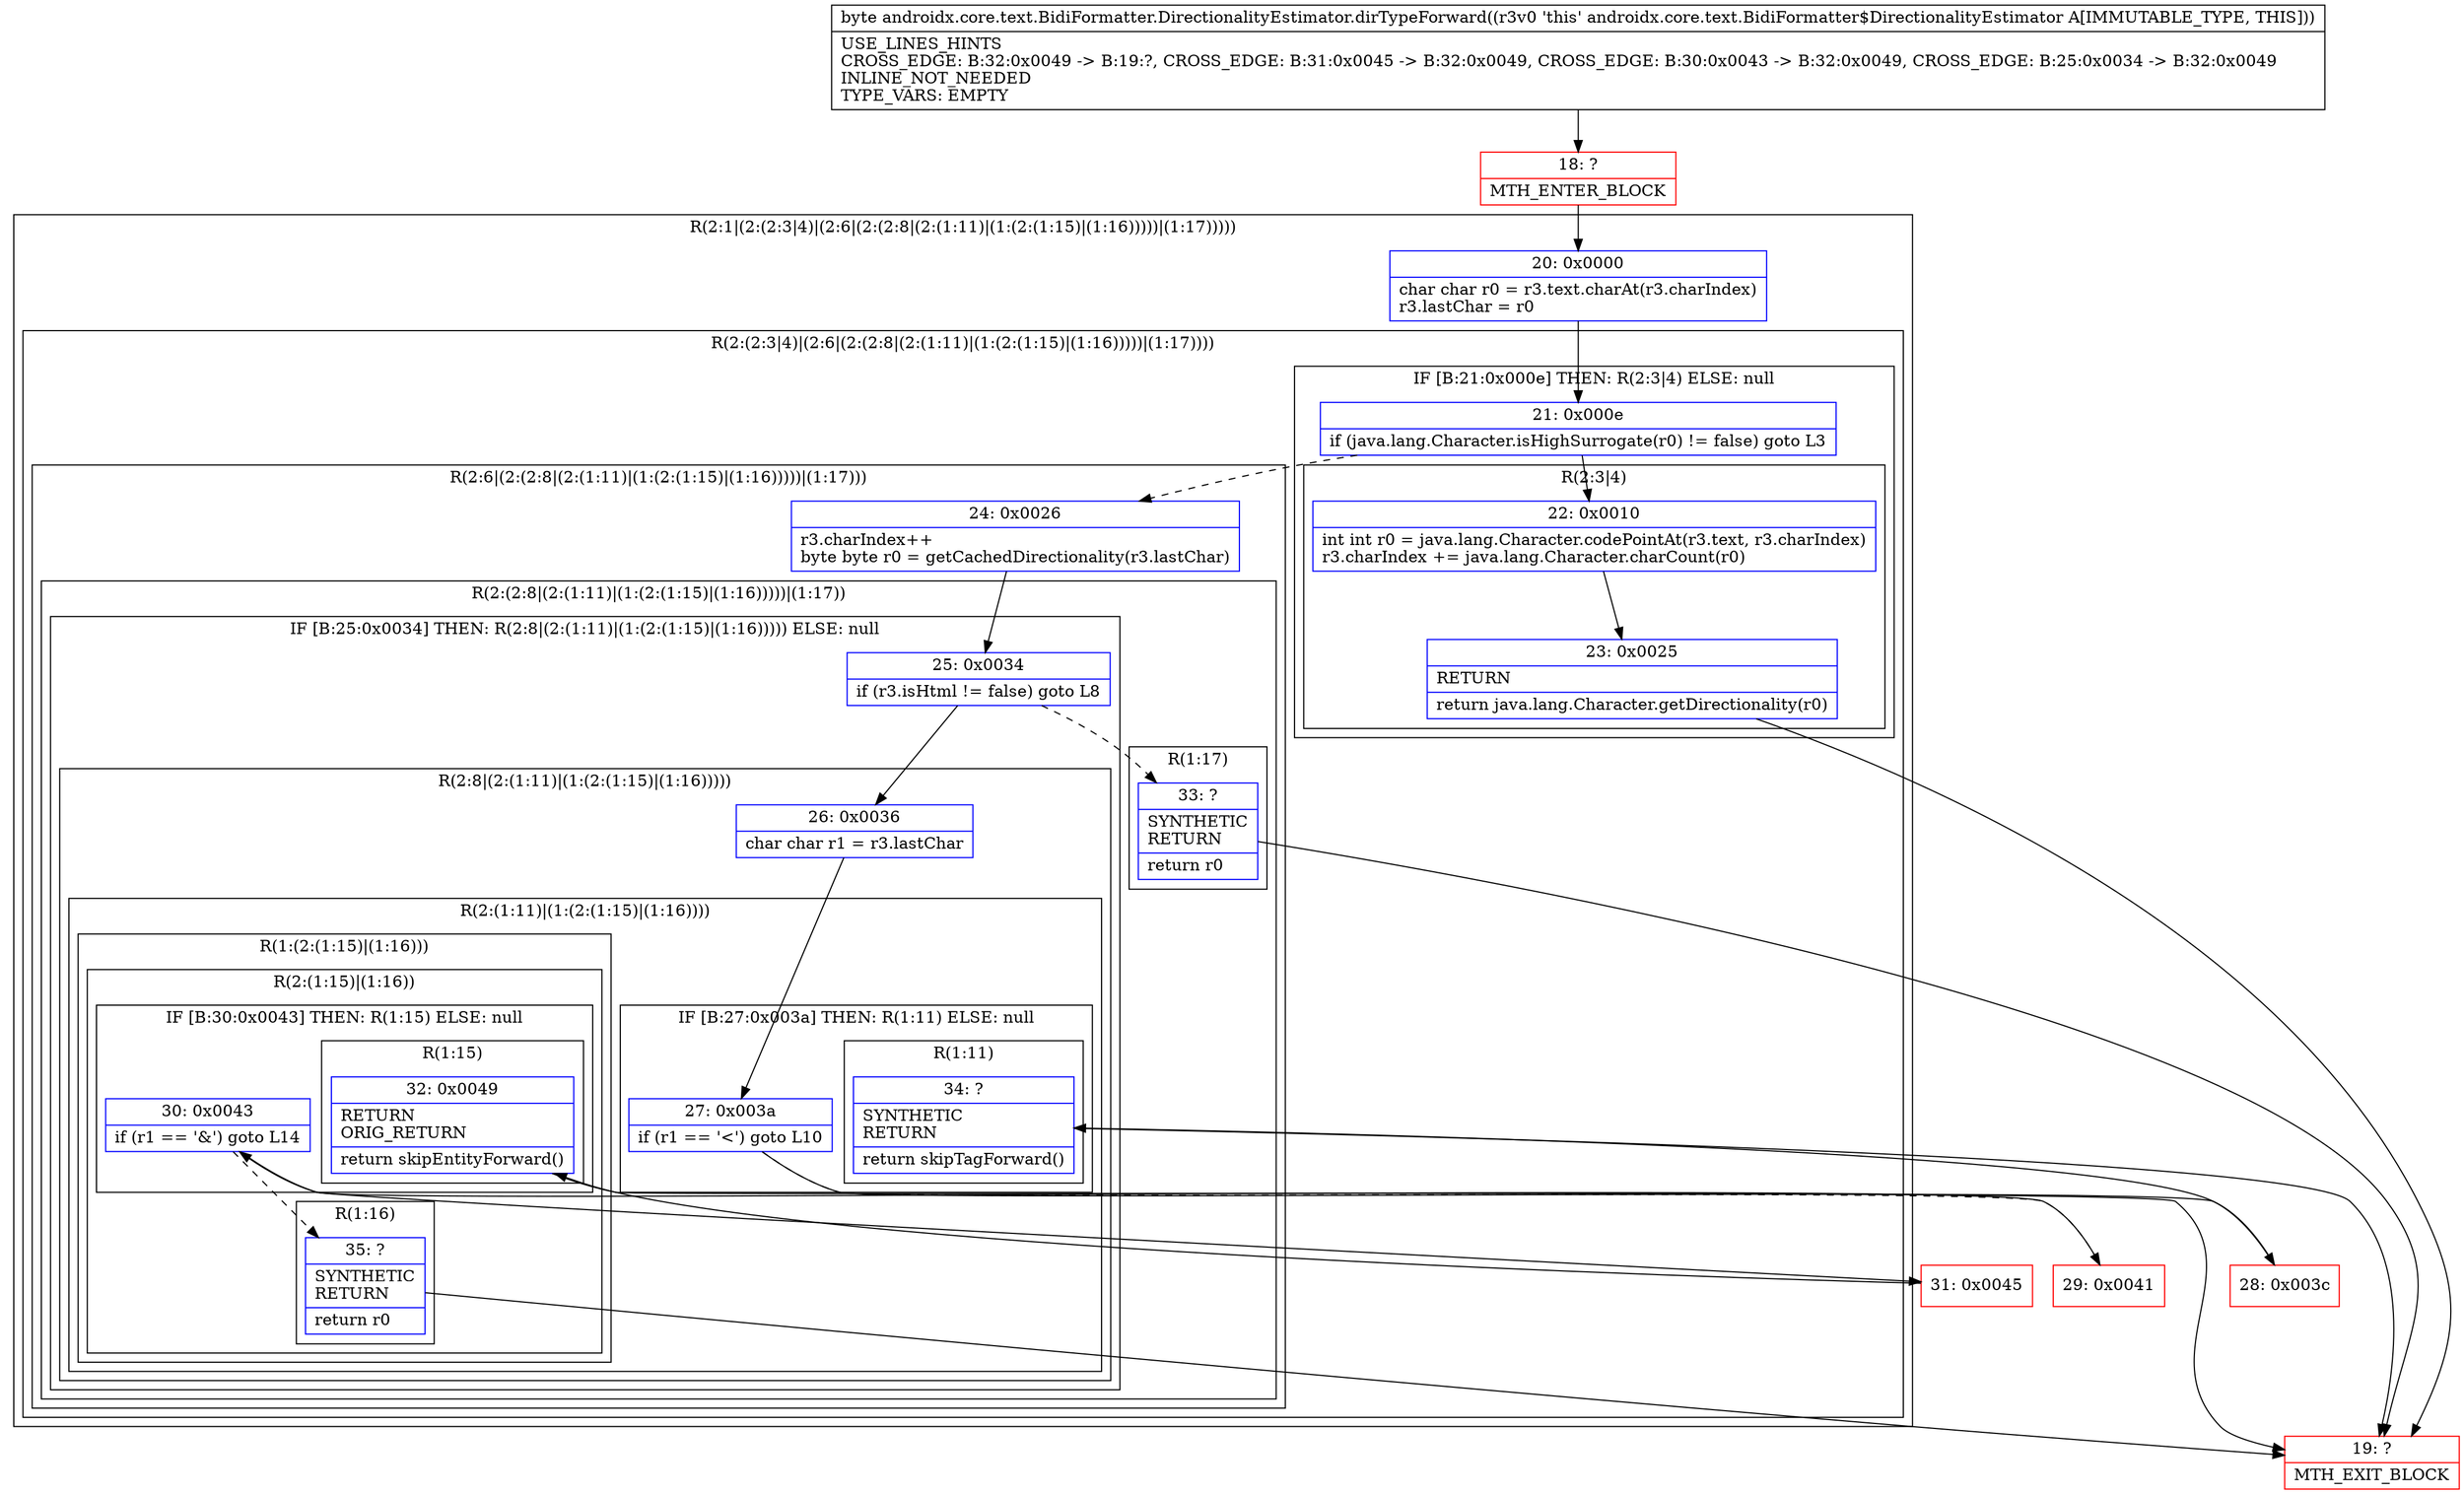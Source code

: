 digraph "CFG forandroidx.core.text.BidiFormatter.DirectionalityEstimator.dirTypeForward()B" {
subgraph cluster_Region_555115150 {
label = "R(2:1|(2:(2:3|4)|(2:6|(2:(2:8|(2:(1:11)|(1:(2:(1:15)|(1:16)))))|(1:17)))))";
node [shape=record,color=blue];
Node_20 [shape=record,label="{20\:\ 0x0000|char char r0 = r3.text.charAt(r3.charIndex)\lr3.lastChar = r0\l}"];
subgraph cluster_Region_1660531425 {
label = "R(2:(2:3|4)|(2:6|(2:(2:8|(2:(1:11)|(1:(2:(1:15)|(1:16)))))|(1:17))))";
node [shape=record,color=blue];
subgraph cluster_IfRegion_803970367 {
label = "IF [B:21:0x000e] THEN: R(2:3|4) ELSE: null";
node [shape=record,color=blue];
Node_21 [shape=record,label="{21\:\ 0x000e|if (java.lang.Character.isHighSurrogate(r0) != false) goto L3\l}"];
subgraph cluster_Region_592688223 {
label = "R(2:3|4)";
node [shape=record,color=blue];
Node_22 [shape=record,label="{22\:\ 0x0010|int int r0 = java.lang.Character.codePointAt(r3.text, r3.charIndex)\lr3.charIndex += java.lang.Character.charCount(r0)\l}"];
Node_23 [shape=record,label="{23\:\ 0x0025|RETURN\l|return java.lang.Character.getDirectionality(r0)\l}"];
}
}
subgraph cluster_Region_2001089842 {
label = "R(2:6|(2:(2:8|(2:(1:11)|(1:(2:(1:15)|(1:16)))))|(1:17)))";
node [shape=record,color=blue];
Node_24 [shape=record,label="{24\:\ 0x0026|r3.charIndex++\lbyte byte r0 = getCachedDirectionality(r3.lastChar)\l}"];
subgraph cluster_Region_369809921 {
label = "R(2:(2:8|(2:(1:11)|(1:(2:(1:15)|(1:16)))))|(1:17))";
node [shape=record,color=blue];
subgraph cluster_IfRegion_2002178084 {
label = "IF [B:25:0x0034] THEN: R(2:8|(2:(1:11)|(1:(2:(1:15)|(1:16))))) ELSE: null";
node [shape=record,color=blue];
Node_25 [shape=record,label="{25\:\ 0x0034|if (r3.isHtml != false) goto L8\l}"];
subgraph cluster_Region_2003472830 {
label = "R(2:8|(2:(1:11)|(1:(2:(1:15)|(1:16)))))";
node [shape=record,color=blue];
Node_26 [shape=record,label="{26\:\ 0x0036|char char r1 = r3.lastChar\l}"];
subgraph cluster_Region_759120318 {
label = "R(2:(1:11)|(1:(2:(1:15)|(1:16))))";
node [shape=record,color=blue];
subgraph cluster_IfRegion_834913732 {
label = "IF [B:27:0x003a] THEN: R(1:11) ELSE: null";
node [shape=record,color=blue];
Node_27 [shape=record,label="{27\:\ 0x003a|if (r1 == '\<') goto L10\l}"];
subgraph cluster_Region_41848898 {
label = "R(1:11)";
node [shape=record,color=blue];
Node_34 [shape=record,label="{34\:\ ?|SYNTHETIC\lRETURN\l|return skipTagForward()\l}"];
}
}
subgraph cluster_Region_1122277598 {
label = "R(1:(2:(1:15)|(1:16)))";
node [shape=record,color=blue];
subgraph cluster_Region_57849686 {
label = "R(2:(1:15)|(1:16))";
node [shape=record,color=blue];
subgraph cluster_IfRegion_2023808370 {
label = "IF [B:30:0x0043] THEN: R(1:15) ELSE: null";
node [shape=record,color=blue];
Node_30 [shape=record,label="{30\:\ 0x0043|if (r1 == '&') goto L14\l}"];
subgraph cluster_Region_1419195447 {
label = "R(1:15)";
node [shape=record,color=blue];
Node_32 [shape=record,label="{32\:\ 0x0049|RETURN\lORIG_RETURN\l|return skipEntityForward()\l}"];
}
}
subgraph cluster_Region_369882154 {
label = "R(1:16)";
node [shape=record,color=blue];
Node_35 [shape=record,label="{35\:\ ?|SYNTHETIC\lRETURN\l|return r0\l}"];
}
}
}
}
}
}
subgraph cluster_Region_77330039 {
label = "R(1:17)";
node [shape=record,color=blue];
Node_33 [shape=record,label="{33\:\ ?|SYNTHETIC\lRETURN\l|return r0\l}"];
}
}
}
}
}
Node_18 [shape=record,color=red,label="{18\:\ ?|MTH_ENTER_BLOCK\l}"];
Node_19 [shape=record,color=red,label="{19\:\ ?|MTH_EXIT_BLOCK\l}"];
Node_28 [shape=record,color=red,label="{28\:\ 0x003c}"];
Node_29 [shape=record,color=red,label="{29\:\ 0x0041}"];
Node_31 [shape=record,color=red,label="{31\:\ 0x0045}"];
MethodNode[shape=record,label="{byte androidx.core.text.BidiFormatter.DirectionalityEstimator.dirTypeForward((r3v0 'this' androidx.core.text.BidiFormatter$DirectionalityEstimator A[IMMUTABLE_TYPE, THIS]))  | USE_LINES_HINTS\lCROSS_EDGE: B:32:0x0049 \-\> B:19:?, CROSS_EDGE: B:31:0x0045 \-\> B:32:0x0049, CROSS_EDGE: B:30:0x0043 \-\> B:32:0x0049, CROSS_EDGE: B:25:0x0034 \-\> B:32:0x0049\lINLINE_NOT_NEEDED\lTYPE_VARS: EMPTY\l}"];
MethodNode -> Node_18;Node_20 -> Node_21;
Node_21 -> Node_22;
Node_21 -> Node_24[style=dashed];
Node_22 -> Node_23;
Node_23 -> Node_19;
Node_24 -> Node_25;
Node_25 -> Node_26;
Node_25 -> Node_33[style=dashed];
Node_26 -> Node_27;
Node_27 -> Node_28;
Node_27 -> Node_29[style=dashed];
Node_34 -> Node_19;
Node_30 -> Node_31;
Node_30 -> Node_35[style=dashed];
Node_32 -> Node_19;
Node_35 -> Node_19;
Node_33 -> Node_19;
Node_18 -> Node_20;
Node_28 -> Node_34;
Node_29 -> Node_30;
Node_31 -> Node_32;
}

